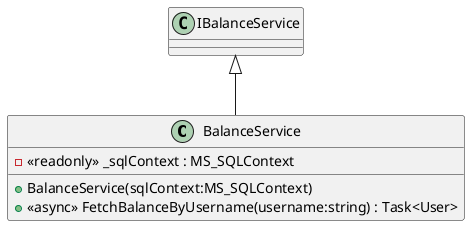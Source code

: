 @startuml
class BalanceService {
    - <<readonly>> _sqlContext : MS_SQLContext
    + BalanceService(sqlContext:MS_SQLContext)
    + <<async>> FetchBalanceByUsername(username:string) : Task<User>
}
IBalanceService <|-- BalanceService
@enduml

